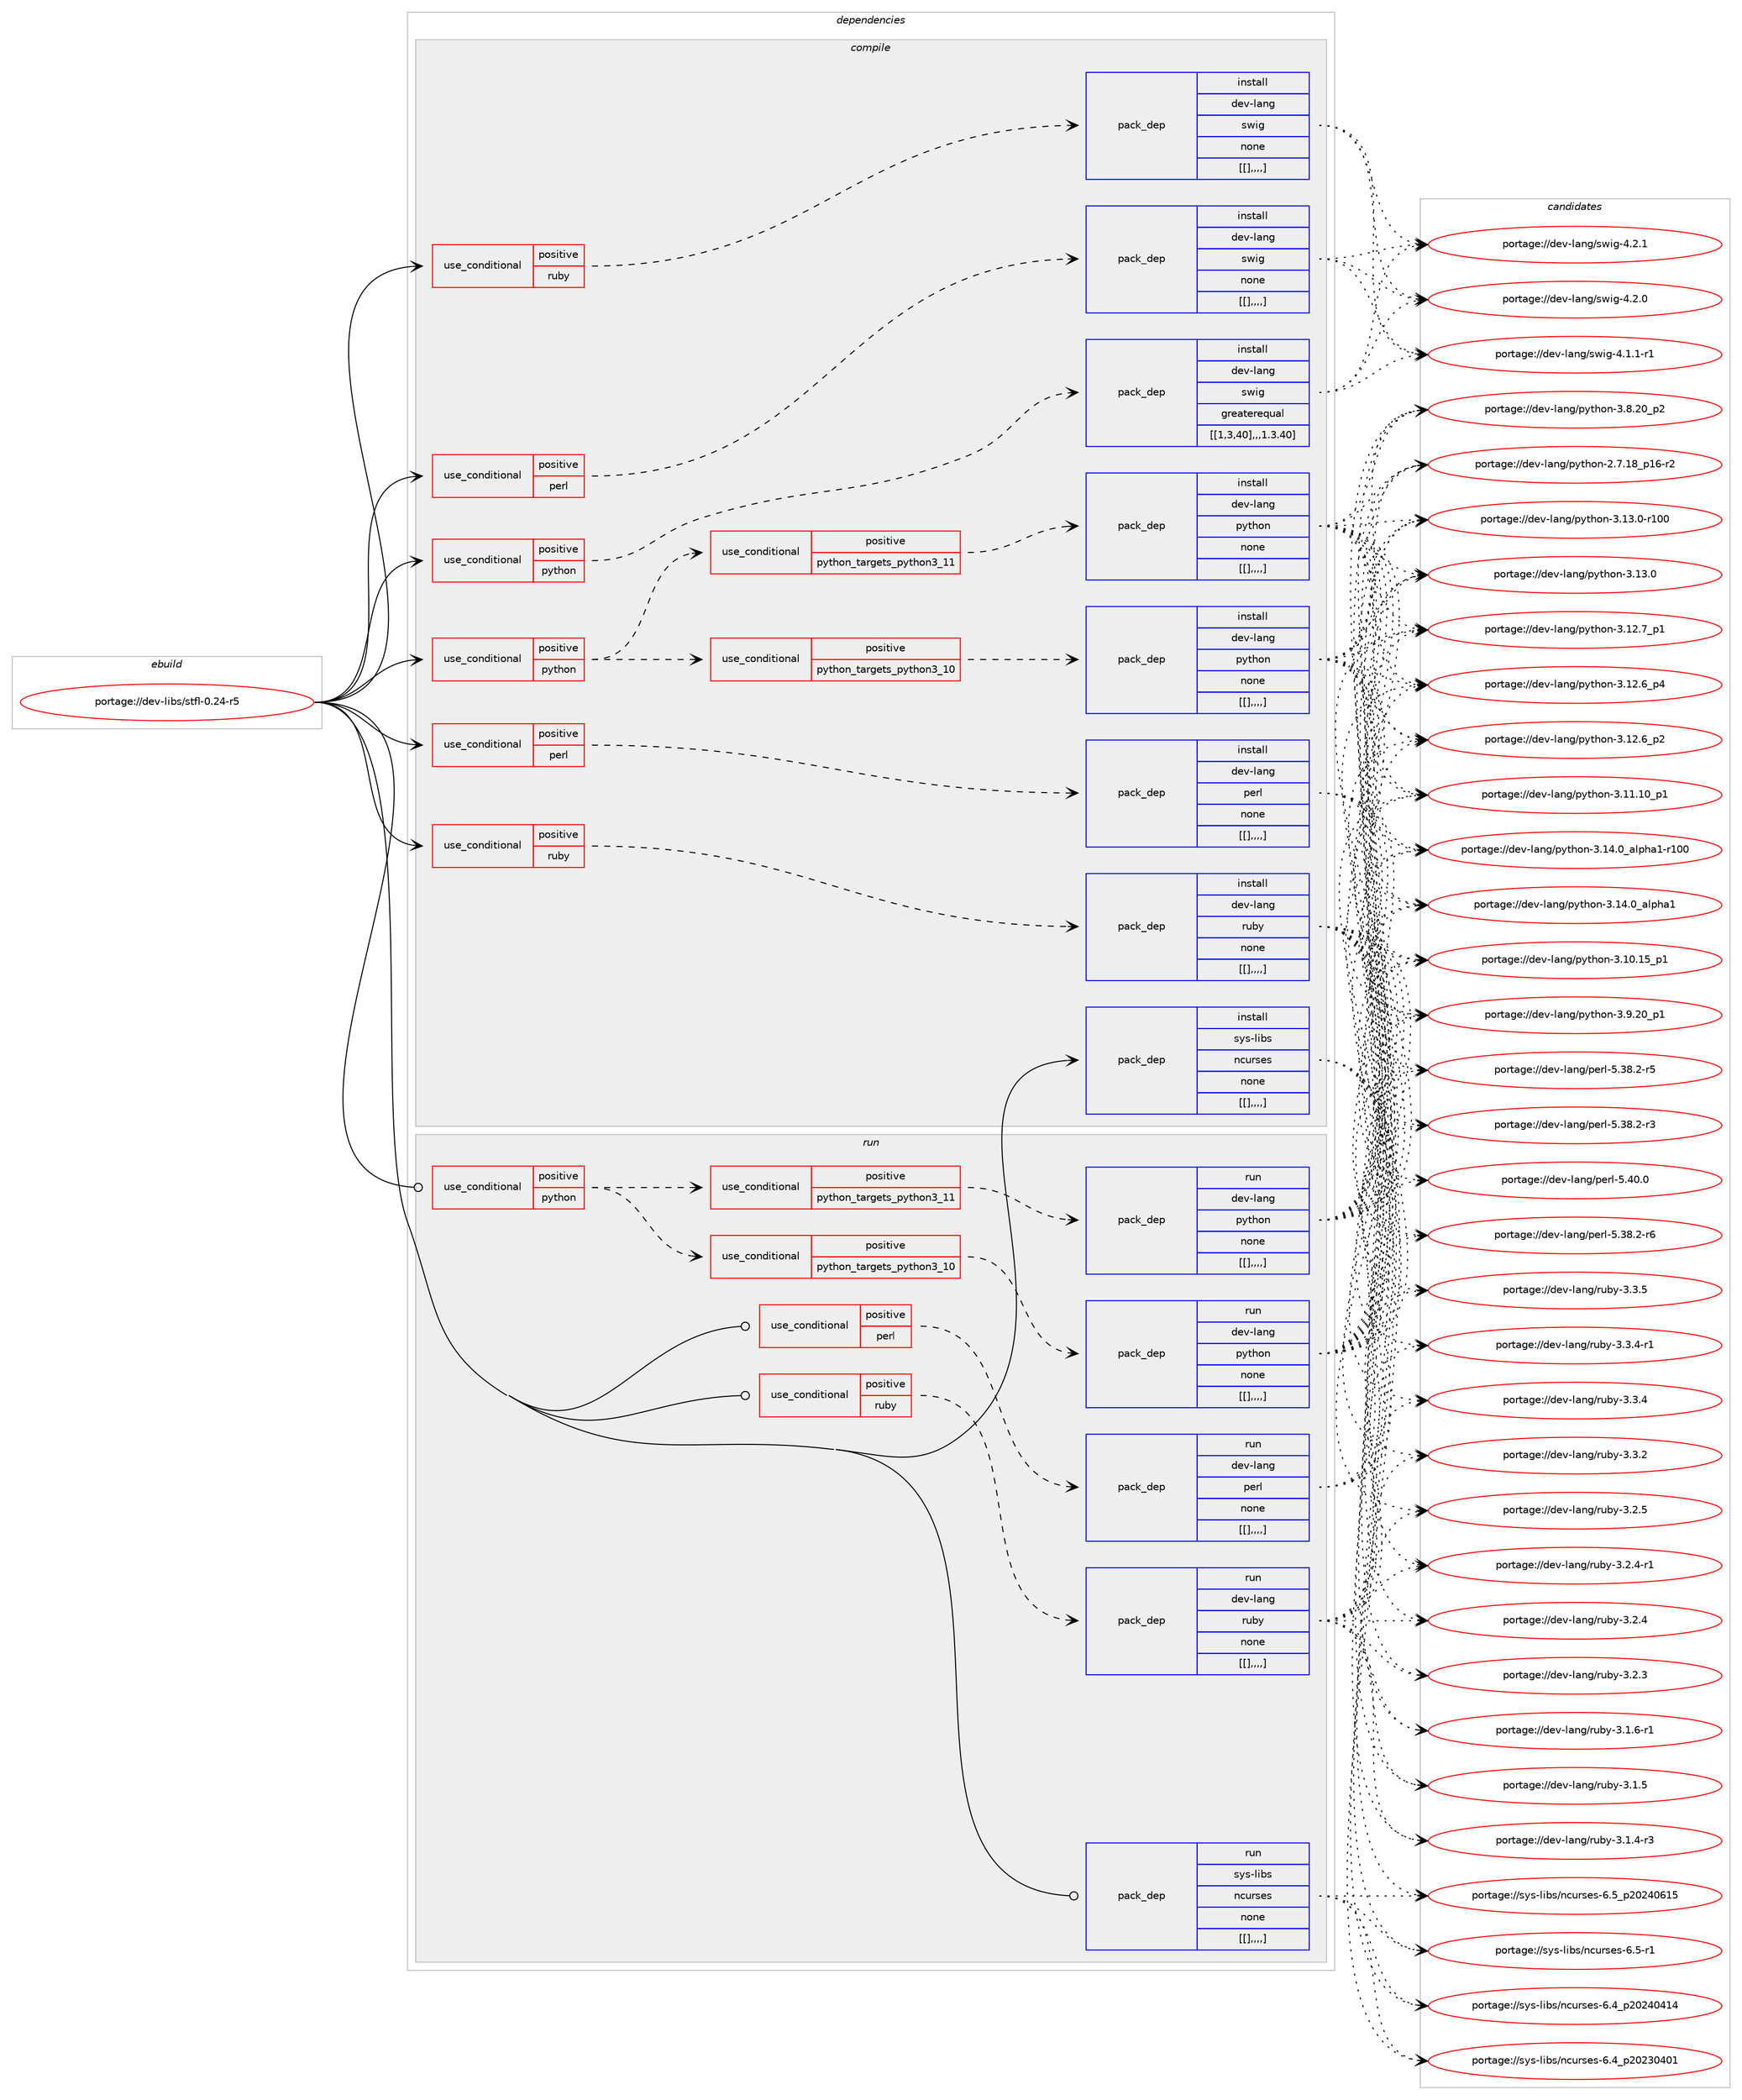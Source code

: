 digraph prolog {

# *************
# Graph options
# *************

newrank=true;
concentrate=true;
compound=true;
graph [rankdir=LR,fontname=Helvetica,fontsize=10,ranksep=1.5];#, ranksep=2.5, nodesep=0.2];
edge  [arrowhead=vee];
node  [fontname=Helvetica,fontsize=10];

# **********
# The ebuild
# **********

subgraph cluster_leftcol {
color=gray;
label=<<i>ebuild</i>>;
id [label="portage://dev-libs/stfl-0.24-r5", color=red, width=4, href="../dev-libs/stfl-0.24-r5.svg"];
}

# ****************
# The dependencies
# ****************

subgraph cluster_midcol {
color=gray;
label=<<i>dependencies</i>>;
subgraph cluster_compile {
fillcolor="#eeeeee";
style=filled;
label=<<i>compile</i>>;
subgraph cond30027 {
dependency118297 [label=<<TABLE BORDER="0" CELLBORDER="1" CELLSPACING="0" CELLPADDING="4"><TR><TD ROWSPAN="3" CELLPADDING="10">use_conditional</TD></TR><TR><TD>positive</TD></TR><TR><TD>perl</TD></TR></TABLE>>, shape=none, color=red];
subgraph pack87031 {
dependency118368 [label=<<TABLE BORDER="0" CELLBORDER="1" CELLSPACING="0" CELLPADDING="4" WIDTH="220"><TR><TD ROWSPAN="6" CELLPADDING="30">pack_dep</TD></TR><TR><TD WIDTH="110">install</TD></TR><TR><TD>dev-lang</TD></TR><TR><TD>perl</TD></TR><TR><TD>none</TD></TR><TR><TD>[[],,,,]</TD></TR></TABLE>>, shape=none, color=blue];
}
dependency118297:e -> dependency118368:w [weight=20,style="dashed",arrowhead="vee"];
}
id:e -> dependency118297:w [weight=20,style="solid",arrowhead="vee"];
subgraph cond30057 {
dependency118411 [label=<<TABLE BORDER="0" CELLBORDER="1" CELLSPACING="0" CELLPADDING="4"><TR><TD ROWSPAN="3" CELLPADDING="10">use_conditional</TD></TR><TR><TD>positive</TD></TR><TR><TD>perl</TD></TR></TABLE>>, shape=none, color=red];
subgraph pack87091 {
dependency118432 [label=<<TABLE BORDER="0" CELLBORDER="1" CELLSPACING="0" CELLPADDING="4" WIDTH="220"><TR><TD ROWSPAN="6" CELLPADDING="30">pack_dep</TD></TR><TR><TD WIDTH="110">install</TD></TR><TR><TD>dev-lang</TD></TR><TR><TD>swig</TD></TR><TR><TD>none</TD></TR><TR><TD>[[],,,,]</TD></TR></TABLE>>, shape=none, color=blue];
}
dependency118411:e -> dependency118432:w [weight=20,style="dashed",arrowhead="vee"];
}
id:e -> dependency118411:w [weight=20,style="solid",arrowhead="vee"];
subgraph cond30082 {
dependency118471 [label=<<TABLE BORDER="0" CELLBORDER="1" CELLSPACING="0" CELLPADDING="4"><TR><TD ROWSPAN="3" CELLPADDING="10">use_conditional</TD></TR><TR><TD>positive</TD></TR><TR><TD>python</TD></TR></TABLE>>, shape=none, color=red];
subgraph cond30102 {
dependency118483 [label=<<TABLE BORDER="0" CELLBORDER="1" CELLSPACING="0" CELLPADDING="4"><TR><TD ROWSPAN="3" CELLPADDING="10">use_conditional</TD></TR><TR><TD>positive</TD></TR><TR><TD>python_targets_python3_10</TD></TR></TABLE>>, shape=none, color=red];
subgraph pack87121 {
dependency118485 [label=<<TABLE BORDER="0" CELLBORDER="1" CELLSPACING="0" CELLPADDING="4" WIDTH="220"><TR><TD ROWSPAN="6" CELLPADDING="30">pack_dep</TD></TR><TR><TD WIDTH="110">install</TD></TR><TR><TD>dev-lang</TD></TR><TR><TD>python</TD></TR><TR><TD>none</TD></TR><TR><TD>[[],,,,]</TD></TR></TABLE>>, shape=none, color=blue];
}
dependency118483:e -> dependency118485:w [weight=20,style="dashed",arrowhead="vee"];
}
dependency118471:e -> dependency118483:w [weight=20,style="dashed",arrowhead="vee"];
subgraph cond30117 {
dependency118525 [label=<<TABLE BORDER="0" CELLBORDER="1" CELLSPACING="0" CELLPADDING="4"><TR><TD ROWSPAN="3" CELLPADDING="10">use_conditional</TD></TR><TR><TD>positive</TD></TR><TR><TD>python_targets_python3_11</TD></TR></TABLE>>, shape=none, color=red];
subgraph pack87145 {
dependency118551 [label=<<TABLE BORDER="0" CELLBORDER="1" CELLSPACING="0" CELLPADDING="4" WIDTH="220"><TR><TD ROWSPAN="6" CELLPADDING="30">pack_dep</TD></TR><TR><TD WIDTH="110">install</TD></TR><TR><TD>dev-lang</TD></TR><TR><TD>python</TD></TR><TR><TD>none</TD></TR><TR><TD>[[],,,,]</TD></TR></TABLE>>, shape=none, color=blue];
}
dependency118525:e -> dependency118551:w [weight=20,style="dashed",arrowhead="vee"];
}
dependency118471:e -> dependency118525:w [weight=20,style="dashed",arrowhead="vee"];
}
id:e -> dependency118471:w [weight=20,style="solid",arrowhead="vee"];
subgraph cond30151 {
dependency118603 [label=<<TABLE BORDER="0" CELLBORDER="1" CELLSPACING="0" CELLPADDING="4"><TR><TD ROWSPAN="3" CELLPADDING="10">use_conditional</TD></TR><TR><TD>positive</TD></TR><TR><TD>python</TD></TR></TABLE>>, shape=none, color=red];
subgraph pack87202 {
dependency118684 [label=<<TABLE BORDER="0" CELLBORDER="1" CELLSPACING="0" CELLPADDING="4" WIDTH="220"><TR><TD ROWSPAN="6" CELLPADDING="30">pack_dep</TD></TR><TR><TD WIDTH="110">install</TD></TR><TR><TD>dev-lang</TD></TR><TR><TD>swig</TD></TR><TR><TD>greaterequal</TD></TR><TR><TD>[[1,3,40],,,1.3.40]</TD></TR></TABLE>>, shape=none, color=blue];
}
dependency118603:e -> dependency118684:w [weight=20,style="dashed",arrowhead="vee"];
}
id:e -> dependency118603:w [weight=20,style="solid",arrowhead="vee"];
subgraph cond30214 {
dependency118706 [label=<<TABLE BORDER="0" CELLBORDER="1" CELLSPACING="0" CELLPADDING="4"><TR><TD ROWSPAN="3" CELLPADDING="10">use_conditional</TD></TR><TR><TD>positive</TD></TR><TR><TD>ruby</TD></TR></TABLE>>, shape=none, color=red];
subgraph pack87234 {
dependency118708 [label=<<TABLE BORDER="0" CELLBORDER="1" CELLSPACING="0" CELLPADDING="4" WIDTH="220"><TR><TD ROWSPAN="6" CELLPADDING="30">pack_dep</TD></TR><TR><TD WIDTH="110">install</TD></TR><TR><TD>dev-lang</TD></TR><TR><TD>ruby</TD></TR><TR><TD>none</TD></TR><TR><TD>[[],,,,]</TD></TR></TABLE>>, shape=none, color=blue];
}
dependency118706:e -> dependency118708:w [weight=20,style="dashed",arrowhead="vee"];
}
id:e -> dependency118706:w [weight=20,style="solid",arrowhead="vee"];
subgraph cond30225 {
dependency118740 [label=<<TABLE BORDER="0" CELLBORDER="1" CELLSPACING="0" CELLPADDING="4"><TR><TD ROWSPAN="3" CELLPADDING="10">use_conditional</TD></TR><TR><TD>positive</TD></TR><TR><TD>ruby</TD></TR></TABLE>>, shape=none, color=red];
subgraph pack87252 {
dependency118761 [label=<<TABLE BORDER="0" CELLBORDER="1" CELLSPACING="0" CELLPADDING="4" WIDTH="220"><TR><TD ROWSPAN="6" CELLPADDING="30">pack_dep</TD></TR><TR><TD WIDTH="110">install</TD></TR><TR><TD>dev-lang</TD></TR><TR><TD>swig</TD></TR><TR><TD>none</TD></TR><TR><TD>[[],,,,]</TD></TR></TABLE>>, shape=none, color=blue];
}
dependency118740:e -> dependency118761:w [weight=20,style="dashed",arrowhead="vee"];
}
id:e -> dependency118740:w [weight=20,style="solid",arrowhead="vee"];
subgraph pack87273 {
dependency118781 [label=<<TABLE BORDER="0" CELLBORDER="1" CELLSPACING="0" CELLPADDING="4" WIDTH="220"><TR><TD ROWSPAN="6" CELLPADDING="30">pack_dep</TD></TR><TR><TD WIDTH="110">install</TD></TR><TR><TD>sys-libs</TD></TR><TR><TD>ncurses</TD></TR><TR><TD>none</TD></TR><TR><TD>[[],,,,]</TD></TR></TABLE>>, shape=none, color=blue];
}
id:e -> dependency118781:w [weight=20,style="solid",arrowhead="vee"];
}
subgraph cluster_compileandrun {
fillcolor="#eeeeee";
style=filled;
label=<<i>compile and run</i>>;
}
subgraph cluster_run {
fillcolor="#eeeeee";
style=filled;
label=<<i>run</i>>;
subgraph cond30256 {
dependency118804 [label=<<TABLE BORDER="0" CELLBORDER="1" CELLSPACING="0" CELLPADDING="4"><TR><TD ROWSPAN="3" CELLPADDING="10">use_conditional</TD></TR><TR><TD>positive</TD></TR><TR><TD>perl</TD></TR></TABLE>>, shape=none, color=red];
subgraph pack87286 {
dependency118807 [label=<<TABLE BORDER="0" CELLBORDER="1" CELLSPACING="0" CELLPADDING="4" WIDTH="220"><TR><TD ROWSPAN="6" CELLPADDING="30">pack_dep</TD></TR><TR><TD WIDTH="110">run</TD></TR><TR><TD>dev-lang</TD></TR><TR><TD>perl</TD></TR><TR><TD>none</TD></TR><TR><TD>[[],,,,]</TD></TR></TABLE>>, shape=none, color=blue];
}
dependency118804:e -> dependency118807:w [weight=20,style="dashed",arrowhead="vee"];
}
id:e -> dependency118804:w [weight=20,style="solid",arrowhead="odot"];
subgraph cond30284 {
dependency118867 [label=<<TABLE BORDER="0" CELLBORDER="1" CELLSPACING="0" CELLPADDING="4"><TR><TD ROWSPAN="3" CELLPADDING="10">use_conditional</TD></TR><TR><TD>positive</TD></TR><TR><TD>python</TD></TR></TABLE>>, shape=none, color=red];
subgraph cond30289 {
dependency118886 [label=<<TABLE BORDER="0" CELLBORDER="1" CELLSPACING="0" CELLPADDING="4"><TR><TD ROWSPAN="3" CELLPADDING="10">use_conditional</TD></TR><TR><TD>positive</TD></TR><TR><TD>python_targets_python3_10</TD></TR></TABLE>>, shape=none, color=red];
subgraph pack87340 {
dependency118977 [label=<<TABLE BORDER="0" CELLBORDER="1" CELLSPACING="0" CELLPADDING="4" WIDTH="220"><TR><TD ROWSPAN="6" CELLPADDING="30">pack_dep</TD></TR><TR><TD WIDTH="110">run</TD></TR><TR><TD>dev-lang</TD></TR><TR><TD>python</TD></TR><TR><TD>none</TD></TR><TR><TD>[[],,,,]</TD></TR></TABLE>>, shape=none, color=blue];
}
dependency118886:e -> dependency118977:w [weight=20,style="dashed",arrowhead="vee"];
}
dependency118867:e -> dependency118886:w [weight=20,style="dashed",arrowhead="vee"];
subgraph cond30345 {
dependency119002 [label=<<TABLE BORDER="0" CELLBORDER="1" CELLSPACING="0" CELLPADDING="4"><TR><TD ROWSPAN="3" CELLPADDING="10">use_conditional</TD></TR><TR><TD>positive</TD></TR><TR><TD>python_targets_python3_11</TD></TR></TABLE>>, shape=none, color=red];
subgraph pack87397 {
dependency119057 [label=<<TABLE BORDER="0" CELLBORDER="1" CELLSPACING="0" CELLPADDING="4" WIDTH="220"><TR><TD ROWSPAN="6" CELLPADDING="30">pack_dep</TD></TR><TR><TD WIDTH="110">run</TD></TR><TR><TD>dev-lang</TD></TR><TR><TD>python</TD></TR><TR><TD>none</TD></TR><TR><TD>[[],,,,]</TD></TR></TABLE>>, shape=none, color=blue];
}
dependency119002:e -> dependency119057:w [weight=20,style="dashed",arrowhead="vee"];
}
dependency118867:e -> dependency119002:w [weight=20,style="dashed",arrowhead="vee"];
}
id:e -> dependency118867:w [weight=20,style="solid",arrowhead="odot"];
subgraph cond30374 {
dependency119160 [label=<<TABLE BORDER="0" CELLBORDER="1" CELLSPACING="0" CELLPADDING="4"><TR><TD ROWSPAN="3" CELLPADDING="10">use_conditional</TD></TR><TR><TD>positive</TD></TR><TR><TD>ruby</TD></TR></TABLE>>, shape=none, color=red];
subgraph pack87498 {
dependency119193 [label=<<TABLE BORDER="0" CELLBORDER="1" CELLSPACING="0" CELLPADDING="4" WIDTH="220"><TR><TD ROWSPAN="6" CELLPADDING="30">pack_dep</TD></TR><TR><TD WIDTH="110">run</TD></TR><TR><TD>dev-lang</TD></TR><TR><TD>ruby</TD></TR><TR><TD>none</TD></TR><TR><TD>[[],,,,]</TD></TR></TABLE>>, shape=none, color=blue];
}
dependency119160:e -> dependency119193:w [weight=20,style="dashed",arrowhead="vee"];
}
id:e -> dependency119160:w [weight=20,style="solid",arrowhead="odot"];
subgraph pack87512 {
dependency119224 [label=<<TABLE BORDER="0" CELLBORDER="1" CELLSPACING="0" CELLPADDING="4" WIDTH="220"><TR><TD ROWSPAN="6" CELLPADDING="30">pack_dep</TD></TR><TR><TD WIDTH="110">run</TD></TR><TR><TD>sys-libs</TD></TR><TR><TD>ncurses</TD></TR><TR><TD>none</TD></TR><TR><TD>[[],,,,]</TD></TR></TABLE>>, shape=none, color=blue];
}
id:e -> dependency119224:w [weight=20,style="solid",arrowhead="odot"];
}
}

# **************
# The candidates
# **************

subgraph cluster_choices {
rank=same;
color=gray;
label=<<i>candidates</i>>;

subgraph choice87163 {
color=black;
nodesep=1;
choice10010111845108971101034711210111410845534652484648 [label="portage://dev-lang/perl-5.40.0", color=red, width=4,href="../dev-lang/perl-5.40.0.svg"];
choice100101118451089711010347112101114108455346515646504511454 [label="portage://dev-lang/perl-5.38.2-r6", color=red, width=4,href="../dev-lang/perl-5.38.2-r6.svg"];
choice100101118451089711010347112101114108455346515646504511453 [label="portage://dev-lang/perl-5.38.2-r5", color=red, width=4,href="../dev-lang/perl-5.38.2-r5.svg"];
choice100101118451089711010347112101114108455346515646504511451 [label="portage://dev-lang/perl-5.38.2-r3", color=red, width=4,href="../dev-lang/perl-5.38.2-r3.svg"];
dependency118368:e -> choice10010111845108971101034711210111410845534652484648:w [style=dotted,weight="100"];
dependency118368:e -> choice100101118451089711010347112101114108455346515646504511454:w [style=dotted,weight="100"];
dependency118368:e -> choice100101118451089711010347112101114108455346515646504511453:w [style=dotted,weight="100"];
dependency118368:e -> choice100101118451089711010347112101114108455346515646504511451:w [style=dotted,weight="100"];
}
subgraph choice87168 {
color=black;
nodesep=1;
choice100101118451089711010347115119105103455246504649 [label="portage://dev-lang/swig-4.2.1", color=red, width=4,href="../dev-lang/swig-4.2.1.svg"];
choice100101118451089711010347115119105103455246504648 [label="portage://dev-lang/swig-4.2.0", color=red, width=4,href="../dev-lang/swig-4.2.0.svg"];
choice1001011184510897110103471151191051034552464946494511449 [label="portage://dev-lang/swig-4.1.1-r1", color=red, width=4,href="../dev-lang/swig-4.1.1-r1.svg"];
dependency118432:e -> choice100101118451089711010347115119105103455246504649:w [style=dotted,weight="100"];
dependency118432:e -> choice100101118451089711010347115119105103455246504648:w [style=dotted,weight="100"];
dependency118432:e -> choice1001011184510897110103471151191051034552464946494511449:w [style=dotted,weight="100"];
}
subgraph choice87183 {
color=black;
nodesep=1;
choice100101118451089711010347112121116104111110455146495246489597108112104974945114494848 [label="portage://dev-lang/python-3.14.0_alpha1-r100", color=red, width=4,href="../dev-lang/python-3.14.0_alpha1-r100.svg"];
choice1001011184510897110103471121211161041111104551464952464895971081121049749 [label="portage://dev-lang/python-3.14.0_alpha1", color=red, width=4,href="../dev-lang/python-3.14.0_alpha1.svg"];
choice1001011184510897110103471121211161041111104551464951464845114494848 [label="portage://dev-lang/python-3.13.0-r100", color=red, width=4,href="../dev-lang/python-3.13.0-r100.svg"];
choice10010111845108971101034711212111610411111045514649514648 [label="portage://dev-lang/python-3.13.0", color=red, width=4,href="../dev-lang/python-3.13.0.svg"];
choice100101118451089711010347112121116104111110455146495046559511249 [label="portage://dev-lang/python-3.12.7_p1", color=red, width=4,href="../dev-lang/python-3.12.7_p1.svg"];
choice100101118451089711010347112121116104111110455146495046549511252 [label="portage://dev-lang/python-3.12.6_p4", color=red, width=4,href="../dev-lang/python-3.12.6_p4.svg"];
choice100101118451089711010347112121116104111110455146495046549511250 [label="portage://dev-lang/python-3.12.6_p2", color=red, width=4,href="../dev-lang/python-3.12.6_p2.svg"];
choice10010111845108971101034711212111610411111045514649494649489511249 [label="portage://dev-lang/python-3.11.10_p1", color=red, width=4,href="../dev-lang/python-3.11.10_p1.svg"];
choice10010111845108971101034711212111610411111045514649484649539511249 [label="portage://dev-lang/python-3.10.15_p1", color=red, width=4,href="../dev-lang/python-3.10.15_p1.svg"];
choice100101118451089711010347112121116104111110455146574650489511249 [label="portage://dev-lang/python-3.9.20_p1", color=red, width=4,href="../dev-lang/python-3.9.20_p1.svg"];
choice100101118451089711010347112121116104111110455146564650489511250 [label="portage://dev-lang/python-3.8.20_p2", color=red, width=4,href="../dev-lang/python-3.8.20_p2.svg"];
choice100101118451089711010347112121116104111110455046554649569511249544511450 [label="portage://dev-lang/python-2.7.18_p16-r2", color=red, width=4,href="../dev-lang/python-2.7.18_p16-r2.svg"];
dependency118485:e -> choice100101118451089711010347112121116104111110455146495246489597108112104974945114494848:w [style=dotted,weight="100"];
dependency118485:e -> choice1001011184510897110103471121211161041111104551464952464895971081121049749:w [style=dotted,weight="100"];
dependency118485:e -> choice1001011184510897110103471121211161041111104551464951464845114494848:w [style=dotted,weight="100"];
dependency118485:e -> choice10010111845108971101034711212111610411111045514649514648:w [style=dotted,weight="100"];
dependency118485:e -> choice100101118451089711010347112121116104111110455146495046559511249:w [style=dotted,weight="100"];
dependency118485:e -> choice100101118451089711010347112121116104111110455146495046549511252:w [style=dotted,weight="100"];
dependency118485:e -> choice100101118451089711010347112121116104111110455146495046549511250:w [style=dotted,weight="100"];
dependency118485:e -> choice10010111845108971101034711212111610411111045514649494649489511249:w [style=dotted,weight="100"];
dependency118485:e -> choice10010111845108971101034711212111610411111045514649484649539511249:w [style=dotted,weight="100"];
dependency118485:e -> choice100101118451089711010347112121116104111110455146574650489511249:w [style=dotted,weight="100"];
dependency118485:e -> choice100101118451089711010347112121116104111110455146564650489511250:w [style=dotted,weight="100"];
dependency118485:e -> choice100101118451089711010347112121116104111110455046554649569511249544511450:w [style=dotted,weight="100"];
}
subgraph choice87209 {
color=black;
nodesep=1;
choice100101118451089711010347112121116104111110455146495246489597108112104974945114494848 [label="portage://dev-lang/python-3.14.0_alpha1-r100", color=red, width=4,href="../dev-lang/python-3.14.0_alpha1-r100.svg"];
choice1001011184510897110103471121211161041111104551464952464895971081121049749 [label="portage://dev-lang/python-3.14.0_alpha1", color=red, width=4,href="../dev-lang/python-3.14.0_alpha1.svg"];
choice1001011184510897110103471121211161041111104551464951464845114494848 [label="portage://dev-lang/python-3.13.0-r100", color=red, width=4,href="../dev-lang/python-3.13.0-r100.svg"];
choice10010111845108971101034711212111610411111045514649514648 [label="portage://dev-lang/python-3.13.0", color=red, width=4,href="../dev-lang/python-3.13.0.svg"];
choice100101118451089711010347112121116104111110455146495046559511249 [label="portage://dev-lang/python-3.12.7_p1", color=red, width=4,href="../dev-lang/python-3.12.7_p1.svg"];
choice100101118451089711010347112121116104111110455146495046549511252 [label="portage://dev-lang/python-3.12.6_p4", color=red, width=4,href="../dev-lang/python-3.12.6_p4.svg"];
choice100101118451089711010347112121116104111110455146495046549511250 [label="portage://dev-lang/python-3.12.6_p2", color=red, width=4,href="../dev-lang/python-3.12.6_p2.svg"];
choice10010111845108971101034711212111610411111045514649494649489511249 [label="portage://dev-lang/python-3.11.10_p1", color=red, width=4,href="../dev-lang/python-3.11.10_p1.svg"];
choice10010111845108971101034711212111610411111045514649484649539511249 [label="portage://dev-lang/python-3.10.15_p1", color=red, width=4,href="../dev-lang/python-3.10.15_p1.svg"];
choice100101118451089711010347112121116104111110455146574650489511249 [label="portage://dev-lang/python-3.9.20_p1", color=red, width=4,href="../dev-lang/python-3.9.20_p1.svg"];
choice100101118451089711010347112121116104111110455146564650489511250 [label="portage://dev-lang/python-3.8.20_p2", color=red, width=4,href="../dev-lang/python-3.8.20_p2.svg"];
choice100101118451089711010347112121116104111110455046554649569511249544511450 [label="portage://dev-lang/python-2.7.18_p16-r2", color=red, width=4,href="../dev-lang/python-2.7.18_p16-r2.svg"];
dependency118551:e -> choice100101118451089711010347112121116104111110455146495246489597108112104974945114494848:w [style=dotted,weight="100"];
dependency118551:e -> choice1001011184510897110103471121211161041111104551464952464895971081121049749:w [style=dotted,weight="100"];
dependency118551:e -> choice1001011184510897110103471121211161041111104551464951464845114494848:w [style=dotted,weight="100"];
dependency118551:e -> choice10010111845108971101034711212111610411111045514649514648:w [style=dotted,weight="100"];
dependency118551:e -> choice100101118451089711010347112121116104111110455146495046559511249:w [style=dotted,weight="100"];
dependency118551:e -> choice100101118451089711010347112121116104111110455146495046549511252:w [style=dotted,weight="100"];
dependency118551:e -> choice100101118451089711010347112121116104111110455146495046549511250:w [style=dotted,weight="100"];
dependency118551:e -> choice10010111845108971101034711212111610411111045514649494649489511249:w [style=dotted,weight="100"];
dependency118551:e -> choice10010111845108971101034711212111610411111045514649484649539511249:w [style=dotted,weight="100"];
dependency118551:e -> choice100101118451089711010347112121116104111110455146574650489511249:w [style=dotted,weight="100"];
dependency118551:e -> choice100101118451089711010347112121116104111110455146564650489511250:w [style=dotted,weight="100"];
dependency118551:e -> choice100101118451089711010347112121116104111110455046554649569511249544511450:w [style=dotted,weight="100"];
}
subgraph choice87232 {
color=black;
nodesep=1;
choice100101118451089711010347115119105103455246504649 [label="portage://dev-lang/swig-4.2.1", color=red, width=4,href="../dev-lang/swig-4.2.1.svg"];
choice100101118451089711010347115119105103455246504648 [label="portage://dev-lang/swig-4.2.0", color=red, width=4,href="../dev-lang/swig-4.2.0.svg"];
choice1001011184510897110103471151191051034552464946494511449 [label="portage://dev-lang/swig-4.1.1-r1", color=red, width=4,href="../dev-lang/swig-4.1.1-r1.svg"];
dependency118684:e -> choice100101118451089711010347115119105103455246504649:w [style=dotted,weight="100"];
dependency118684:e -> choice100101118451089711010347115119105103455246504648:w [style=dotted,weight="100"];
dependency118684:e -> choice1001011184510897110103471151191051034552464946494511449:w [style=dotted,weight="100"];
}
subgraph choice87233 {
color=black;
nodesep=1;
choice10010111845108971101034711411798121455146514653 [label="portage://dev-lang/ruby-3.3.5", color=red, width=4,href="../dev-lang/ruby-3.3.5.svg"];
choice100101118451089711010347114117981214551465146524511449 [label="portage://dev-lang/ruby-3.3.4-r1", color=red, width=4,href="../dev-lang/ruby-3.3.4-r1.svg"];
choice10010111845108971101034711411798121455146514652 [label="portage://dev-lang/ruby-3.3.4", color=red, width=4,href="../dev-lang/ruby-3.3.4.svg"];
choice10010111845108971101034711411798121455146514650 [label="portage://dev-lang/ruby-3.3.2", color=red, width=4,href="../dev-lang/ruby-3.3.2.svg"];
choice10010111845108971101034711411798121455146504653 [label="portage://dev-lang/ruby-3.2.5", color=red, width=4,href="../dev-lang/ruby-3.2.5.svg"];
choice100101118451089711010347114117981214551465046524511449 [label="portage://dev-lang/ruby-3.2.4-r1", color=red, width=4,href="../dev-lang/ruby-3.2.4-r1.svg"];
choice10010111845108971101034711411798121455146504652 [label="portage://dev-lang/ruby-3.2.4", color=red, width=4,href="../dev-lang/ruby-3.2.4.svg"];
choice10010111845108971101034711411798121455146504651 [label="portage://dev-lang/ruby-3.2.3", color=red, width=4,href="../dev-lang/ruby-3.2.3.svg"];
choice100101118451089711010347114117981214551464946544511449 [label="portage://dev-lang/ruby-3.1.6-r1", color=red, width=4,href="../dev-lang/ruby-3.1.6-r1.svg"];
choice10010111845108971101034711411798121455146494653 [label="portage://dev-lang/ruby-3.1.5", color=red, width=4,href="../dev-lang/ruby-3.1.5.svg"];
choice100101118451089711010347114117981214551464946524511451 [label="portage://dev-lang/ruby-3.1.4-r3", color=red, width=4,href="../dev-lang/ruby-3.1.4-r3.svg"];
dependency118708:e -> choice10010111845108971101034711411798121455146514653:w [style=dotted,weight="100"];
dependency118708:e -> choice100101118451089711010347114117981214551465146524511449:w [style=dotted,weight="100"];
dependency118708:e -> choice10010111845108971101034711411798121455146514652:w [style=dotted,weight="100"];
dependency118708:e -> choice10010111845108971101034711411798121455146514650:w [style=dotted,weight="100"];
dependency118708:e -> choice10010111845108971101034711411798121455146504653:w [style=dotted,weight="100"];
dependency118708:e -> choice100101118451089711010347114117981214551465046524511449:w [style=dotted,weight="100"];
dependency118708:e -> choice10010111845108971101034711411798121455146504652:w [style=dotted,weight="100"];
dependency118708:e -> choice10010111845108971101034711411798121455146504651:w [style=dotted,weight="100"];
dependency118708:e -> choice100101118451089711010347114117981214551464946544511449:w [style=dotted,weight="100"];
dependency118708:e -> choice10010111845108971101034711411798121455146494653:w [style=dotted,weight="100"];
dependency118708:e -> choice100101118451089711010347114117981214551464946524511451:w [style=dotted,weight="100"];
}
subgraph choice87267 {
color=black;
nodesep=1;
choice100101118451089711010347115119105103455246504649 [label="portage://dev-lang/swig-4.2.1", color=red, width=4,href="../dev-lang/swig-4.2.1.svg"];
choice100101118451089711010347115119105103455246504648 [label="portage://dev-lang/swig-4.2.0", color=red, width=4,href="../dev-lang/swig-4.2.0.svg"];
choice1001011184510897110103471151191051034552464946494511449 [label="portage://dev-lang/swig-4.1.1-r1", color=red, width=4,href="../dev-lang/swig-4.1.1-r1.svg"];
dependency118761:e -> choice100101118451089711010347115119105103455246504649:w [style=dotted,weight="100"];
dependency118761:e -> choice100101118451089711010347115119105103455246504648:w [style=dotted,weight="100"];
dependency118761:e -> choice1001011184510897110103471151191051034552464946494511449:w [style=dotted,weight="100"];
}
subgraph choice87270 {
color=black;
nodesep=1;
choice1151211154510810598115471109911711411510111545544653951125048505248544953 [label="portage://sys-libs/ncurses-6.5_p20240615", color=red, width=4,href="../sys-libs/ncurses-6.5_p20240615.svg"];
choice11512111545108105981154711099117114115101115455446534511449 [label="portage://sys-libs/ncurses-6.5-r1", color=red, width=4,href="../sys-libs/ncurses-6.5-r1.svg"];
choice1151211154510810598115471109911711411510111545544652951125048505248524952 [label="portage://sys-libs/ncurses-6.4_p20240414", color=red, width=4,href="../sys-libs/ncurses-6.4_p20240414.svg"];
choice1151211154510810598115471109911711411510111545544652951125048505148524849 [label="portage://sys-libs/ncurses-6.4_p20230401", color=red, width=4,href="../sys-libs/ncurses-6.4_p20230401.svg"];
dependency118781:e -> choice1151211154510810598115471109911711411510111545544653951125048505248544953:w [style=dotted,weight="100"];
dependency118781:e -> choice11512111545108105981154711099117114115101115455446534511449:w [style=dotted,weight="100"];
dependency118781:e -> choice1151211154510810598115471109911711411510111545544652951125048505248524952:w [style=dotted,weight="100"];
dependency118781:e -> choice1151211154510810598115471109911711411510111545544652951125048505148524849:w [style=dotted,weight="100"];
}
subgraph choice87276 {
color=black;
nodesep=1;
choice10010111845108971101034711210111410845534652484648 [label="portage://dev-lang/perl-5.40.0", color=red, width=4,href="../dev-lang/perl-5.40.0.svg"];
choice100101118451089711010347112101114108455346515646504511454 [label="portage://dev-lang/perl-5.38.2-r6", color=red, width=4,href="../dev-lang/perl-5.38.2-r6.svg"];
choice100101118451089711010347112101114108455346515646504511453 [label="portage://dev-lang/perl-5.38.2-r5", color=red, width=4,href="../dev-lang/perl-5.38.2-r5.svg"];
choice100101118451089711010347112101114108455346515646504511451 [label="portage://dev-lang/perl-5.38.2-r3", color=red, width=4,href="../dev-lang/perl-5.38.2-r3.svg"];
dependency118807:e -> choice10010111845108971101034711210111410845534652484648:w [style=dotted,weight="100"];
dependency118807:e -> choice100101118451089711010347112101114108455346515646504511454:w [style=dotted,weight="100"];
dependency118807:e -> choice100101118451089711010347112101114108455346515646504511453:w [style=dotted,weight="100"];
dependency118807:e -> choice100101118451089711010347112101114108455346515646504511451:w [style=dotted,weight="100"];
}
subgraph choice87281 {
color=black;
nodesep=1;
choice100101118451089711010347112121116104111110455146495246489597108112104974945114494848 [label="portage://dev-lang/python-3.14.0_alpha1-r100", color=red, width=4,href="../dev-lang/python-3.14.0_alpha1-r100.svg"];
choice1001011184510897110103471121211161041111104551464952464895971081121049749 [label="portage://dev-lang/python-3.14.0_alpha1", color=red, width=4,href="../dev-lang/python-3.14.0_alpha1.svg"];
choice1001011184510897110103471121211161041111104551464951464845114494848 [label="portage://dev-lang/python-3.13.0-r100", color=red, width=4,href="../dev-lang/python-3.13.0-r100.svg"];
choice10010111845108971101034711212111610411111045514649514648 [label="portage://dev-lang/python-3.13.0", color=red, width=4,href="../dev-lang/python-3.13.0.svg"];
choice100101118451089711010347112121116104111110455146495046559511249 [label="portage://dev-lang/python-3.12.7_p1", color=red, width=4,href="../dev-lang/python-3.12.7_p1.svg"];
choice100101118451089711010347112121116104111110455146495046549511252 [label="portage://dev-lang/python-3.12.6_p4", color=red, width=4,href="../dev-lang/python-3.12.6_p4.svg"];
choice100101118451089711010347112121116104111110455146495046549511250 [label="portage://dev-lang/python-3.12.6_p2", color=red, width=4,href="../dev-lang/python-3.12.6_p2.svg"];
choice10010111845108971101034711212111610411111045514649494649489511249 [label="portage://dev-lang/python-3.11.10_p1", color=red, width=4,href="../dev-lang/python-3.11.10_p1.svg"];
choice10010111845108971101034711212111610411111045514649484649539511249 [label="portage://dev-lang/python-3.10.15_p1", color=red, width=4,href="../dev-lang/python-3.10.15_p1.svg"];
choice100101118451089711010347112121116104111110455146574650489511249 [label="portage://dev-lang/python-3.9.20_p1", color=red, width=4,href="../dev-lang/python-3.9.20_p1.svg"];
choice100101118451089711010347112121116104111110455146564650489511250 [label="portage://dev-lang/python-3.8.20_p2", color=red, width=4,href="../dev-lang/python-3.8.20_p2.svg"];
choice100101118451089711010347112121116104111110455046554649569511249544511450 [label="portage://dev-lang/python-2.7.18_p16-r2", color=red, width=4,href="../dev-lang/python-2.7.18_p16-r2.svg"];
dependency118977:e -> choice100101118451089711010347112121116104111110455146495246489597108112104974945114494848:w [style=dotted,weight="100"];
dependency118977:e -> choice1001011184510897110103471121211161041111104551464952464895971081121049749:w [style=dotted,weight="100"];
dependency118977:e -> choice1001011184510897110103471121211161041111104551464951464845114494848:w [style=dotted,weight="100"];
dependency118977:e -> choice10010111845108971101034711212111610411111045514649514648:w [style=dotted,weight="100"];
dependency118977:e -> choice100101118451089711010347112121116104111110455146495046559511249:w [style=dotted,weight="100"];
dependency118977:e -> choice100101118451089711010347112121116104111110455146495046549511252:w [style=dotted,weight="100"];
dependency118977:e -> choice100101118451089711010347112121116104111110455146495046549511250:w [style=dotted,weight="100"];
dependency118977:e -> choice10010111845108971101034711212111610411111045514649494649489511249:w [style=dotted,weight="100"];
dependency118977:e -> choice10010111845108971101034711212111610411111045514649484649539511249:w [style=dotted,weight="100"];
dependency118977:e -> choice100101118451089711010347112121116104111110455146574650489511249:w [style=dotted,weight="100"];
dependency118977:e -> choice100101118451089711010347112121116104111110455146564650489511250:w [style=dotted,weight="100"];
dependency118977:e -> choice100101118451089711010347112121116104111110455046554649569511249544511450:w [style=dotted,weight="100"];
}
subgraph choice87289 {
color=black;
nodesep=1;
choice100101118451089711010347112121116104111110455146495246489597108112104974945114494848 [label="portage://dev-lang/python-3.14.0_alpha1-r100", color=red, width=4,href="../dev-lang/python-3.14.0_alpha1-r100.svg"];
choice1001011184510897110103471121211161041111104551464952464895971081121049749 [label="portage://dev-lang/python-3.14.0_alpha1", color=red, width=4,href="../dev-lang/python-3.14.0_alpha1.svg"];
choice1001011184510897110103471121211161041111104551464951464845114494848 [label="portage://dev-lang/python-3.13.0-r100", color=red, width=4,href="../dev-lang/python-3.13.0-r100.svg"];
choice10010111845108971101034711212111610411111045514649514648 [label="portage://dev-lang/python-3.13.0", color=red, width=4,href="../dev-lang/python-3.13.0.svg"];
choice100101118451089711010347112121116104111110455146495046559511249 [label="portage://dev-lang/python-3.12.7_p1", color=red, width=4,href="../dev-lang/python-3.12.7_p1.svg"];
choice100101118451089711010347112121116104111110455146495046549511252 [label="portage://dev-lang/python-3.12.6_p4", color=red, width=4,href="../dev-lang/python-3.12.6_p4.svg"];
choice100101118451089711010347112121116104111110455146495046549511250 [label="portage://dev-lang/python-3.12.6_p2", color=red, width=4,href="../dev-lang/python-3.12.6_p2.svg"];
choice10010111845108971101034711212111610411111045514649494649489511249 [label="portage://dev-lang/python-3.11.10_p1", color=red, width=4,href="../dev-lang/python-3.11.10_p1.svg"];
choice10010111845108971101034711212111610411111045514649484649539511249 [label="portage://dev-lang/python-3.10.15_p1", color=red, width=4,href="../dev-lang/python-3.10.15_p1.svg"];
choice100101118451089711010347112121116104111110455146574650489511249 [label="portage://dev-lang/python-3.9.20_p1", color=red, width=4,href="../dev-lang/python-3.9.20_p1.svg"];
choice100101118451089711010347112121116104111110455146564650489511250 [label="portage://dev-lang/python-3.8.20_p2", color=red, width=4,href="../dev-lang/python-3.8.20_p2.svg"];
choice100101118451089711010347112121116104111110455046554649569511249544511450 [label="portage://dev-lang/python-2.7.18_p16-r2", color=red, width=4,href="../dev-lang/python-2.7.18_p16-r2.svg"];
dependency119057:e -> choice100101118451089711010347112121116104111110455146495246489597108112104974945114494848:w [style=dotted,weight="100"];
dependency119057:e -> choice1001011184510897110103471121211161041111104551464952464895971081121049749:w [style=dotted,weight="100"];
dependency119057:e -> choice1001011184510897110103471121211161041111104551464951464845114494848:w [style=dotted,weight="100"];
dependency119057:e -> choice10010111845108971101034711212111610411111045514649514648:w [style=dotted,weight="100"];
dependency119057:e -> choice100101118451089711010347112121116104111110455146495046559511249:w [style=dotted,weight="100"];
dependency119057:e -> choice100101118451089711010347112121116104111110455146495046549511252:w [style=dotted,weight="100"];
dependency119057:e -> choice100101118451089711010347112121116104111110455146495046549511250:w [style=dotted,weight="100"];
dependency119057:e -> choice10010111845108971101034711212111610411111045514649494649489511249:w [style=dotted,weight="100"];
dependency119057:e -> choice10010111845108971101034711212111610411111045514649484649539511249:w [style=dotted,weight="100"];
dependency119057:e -> choice100101118451089711010347112121116104111110455146574650489511249:w [style=dotted,weight="100"];
dependency119057:e -> choice100101118451089711010347112121116104111110455146564650489511250:w [style=dotted,weight="100"];
dependency119057:e -> choice100101118451089711010347112121116104111110455046554649569511249544511450:w [style=dotted,weight="100"];
}
subgraph choice87295 {
color=black;
nodesep=1;
choice10010111845108971101034711411798121455146514653 [label="portage://dev-lang/ruby-3.3.5", color=red, width=4,href="../dev-lang/ruby-3.3.5.svg"];
choice100101118451089711010347114117981214551465146524511449 [label="portage://dev-lang/ruby-3.3.4-r1", color=red, width=4,href="../dev-lang/ruby-3.3.4-r1.svg"];
choice10010111845108971101034711411798121455146514652 [label="portage://dev-lang/ruby-3.3.4", color=red, width=4,href="../dev-lang/ruby-3.3.4.svg"];
choice10010111845108971101034711411798121455146514650 [label="portage://dev-lang/ruby-3.3.2", color=red, width=4,href="../dev-lang/ruby-3.3.2.svg"];
choice10010111845108971101034711411798121455146504653 [label="portage://dev-lang/ruby-3.2.5", color=red, width=4,href="../dev-lang/ruby-3.2.5.svg"];
choice100101118451089711010347114117981214551465046524511449 [label="portage://dev-lang/ruby-3.2.4-r1", color=red, width=4,href="../dev-lang/ruby-3.2.4-r1.svg"];
choice10010111845108971101034711411798121455146504652 [label="portage://dev-lang/ruby-3.2.4", color=red, width=4,href="../dev-lang/ruby-3.2.4.svg"];
choice10010111845108971101034711411798121455146504651 [label="portage://dev-lang/ruby-3.2.3", color=red, width=4,href="../dev-lang/ruby-3.2.3.svg"];
choice100101118451089711010347114117981214551464946544511449 [label="portage://dev-lang/ruby-3.1.6-r1", color=red, width=4,href="../dev-lang/ruby-3.1.6-r1.svg"];
choice10010111845108971101034711411798121455146494653 [label="portage://dev-lang/ruby-3.1.5", color=red, width=4,href="../dev-lang/ruby-3.1.5.svg"];
choice100101118451089711010347114117981214551464946524511451 [label="portage://dev-lang/ruby-3.1.4-r3", color=red, width=4,href="../dev-lang/ruby-3.1.4-r3.svg"];
dependency119193:e -> choice10010111845108971101034711411798121455146514653:w [style=dotted,weight="100"];
dependency119193:e -> choice100101118451089711010347114117981214551465146524511449:w [style=dotted,weight="100"];
dependency119193:e -> choice10010111845108971101034711411798121455146514652:w [style=dotted,weight="100"];
dependency119193:e -> choice10010111845108971101034711411798121455146514650:w [style=dotted,weight="100"];
dependency119193:e -> choice10010111845108971101034711411798121455146504653:w [style=dotted,weight="100"];
dependency119193:e -> choice100101118451089711010347114117981214551465046524511449:w [style=dotted,weight="100"];
dependency119193:e -> choice10010111845108971101034711411798121455146504652:w [style=dotted,weight="100"];
dependency119193:e -> choice10010111845108971101034711411798121455146504651:w [style=dotted,weight="100"];
dependency119193:e -> choice100101118451089711010347114117981214551464946544511449:w [style=dotted,weight="100"];
dependency119193:e -> choice10010111845108971101034711411798121455146494653:w [style=dotted,weight="100"];
dependency119193:e -> choice100101118451089711010347114117981214551464946524511451:w [style=dotted,weight="100"];
}
subgraph choice87310 {
color=black;
nodesep=1;
choice1151211154510810598115471109911711411510111545544653951125048505248544953 [label="portage://sys-libs/ncurses-6.5_p20240615", color=red, width=4,href="../sys-libs/ncurses-6.5_p20240615.svg"];
choice11512111545108105981154711099117114115101115455446534511449 [label="portage://sys-libs/ncurses-6.5-r1", color=red, width=4,href="../sys-libs/ncurses-6.5-r1.svg"];
choice1151211154510810598115471109911711411510111545544652951125048505248524952 [label="portage://sys-libs/ncurses-6.4_p20240414", color=red, width=4,href="../sys-libs/ncurses-6.4_p20240414.svg"];
choice1151211154510810598115471109911711411510111545544652951125048505148524849 [label="portage://sys-libs/ncurses-6.4_p20230401", color=red, width=4,href="../sys-libs/ncurses-6.4_p20230401.svg"];
dependency119224:e -> choice1151211154510810598115471109911711411510111545544653951125048505248544953:w [style=dotted,weight="100"];
dependency119224:e -> choice11512111545108105981154711099117114115101115455446534511449:w [style=dotted,weight="100"];
dependency119224:e -> choice1151211154510810598115471109911711411510111545544652951125048505248524952:w [style=dotted,weight="100"];
dependency119224:e -> choice1151211154510810598115471109911711411510111545544652951125048505148524849:w [style=dotted,weight="100"];
}
}

}
